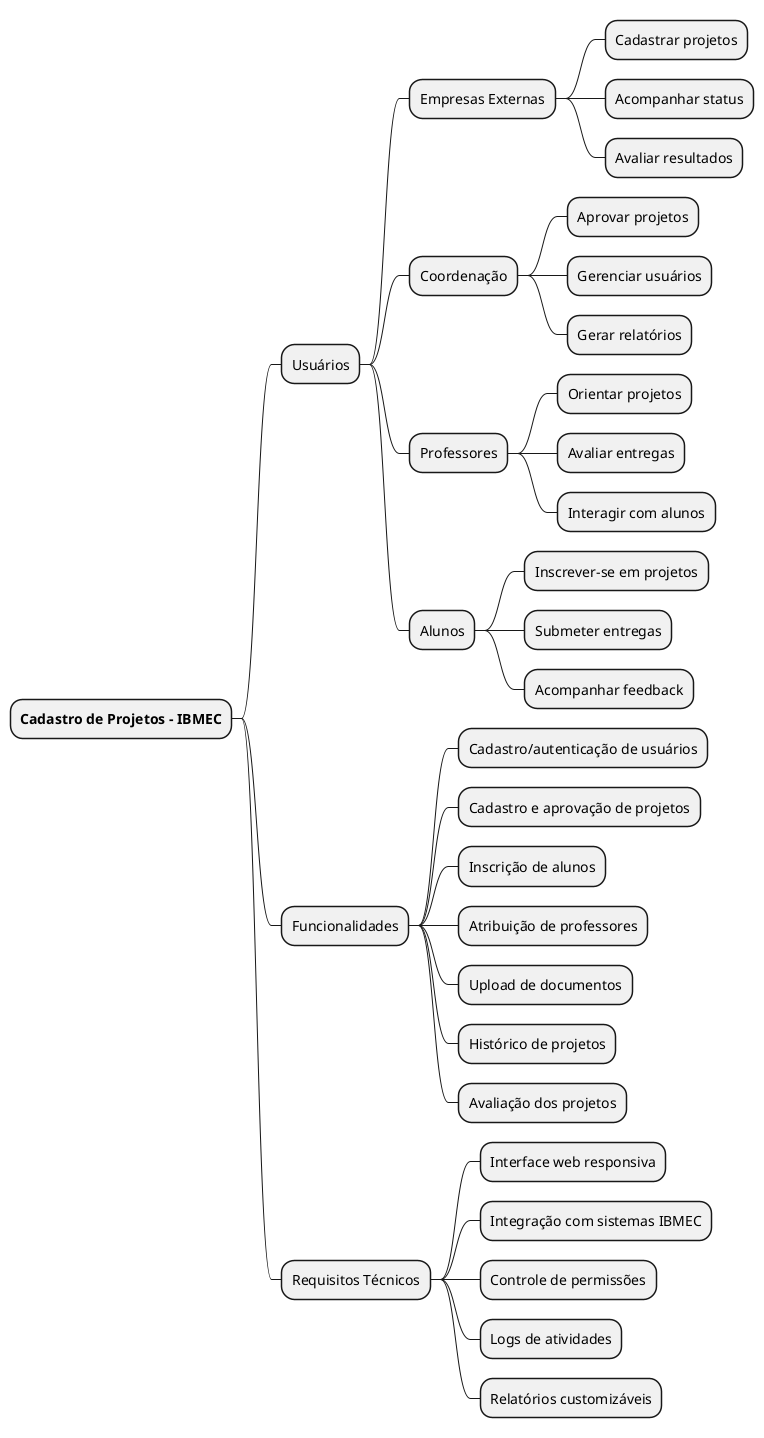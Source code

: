 @startmindmap mapamental
* **Cadastro de Projetos - IBMEC**
** Usuários
*** Empresas Externas
**** Cadastrar projetos
**** Acompanhar status
**** Avaliar resultados
*** Coordenação
**** Aprovar projetos
**** Gerenciar usuários
**** Gerar relatórios
*** Professores
**** Orientar projetos
**** Avaliar entregas
**** Interagir com alunos
*** Alunos
**** Inscrever-se em projetos
**** Submeter entregas
**** Acompanhar feedback
** Funcionalidades
*** Cadastro/autenticação de usuários
*** Cadastro e aprovação de projetos
*** Inscrição de alunos
*** Atribuição de professores
*** Upload de documentos
*** Histórico de projetos
*** Avaliação dos projetos
** Requisitos Técnicos
*** Interface web responsiva
*** Integração com sistemas IBMEC
*** Controle de permissões
*** Logs de atividades
*** Relatórios customizáveis
@endmindmap

